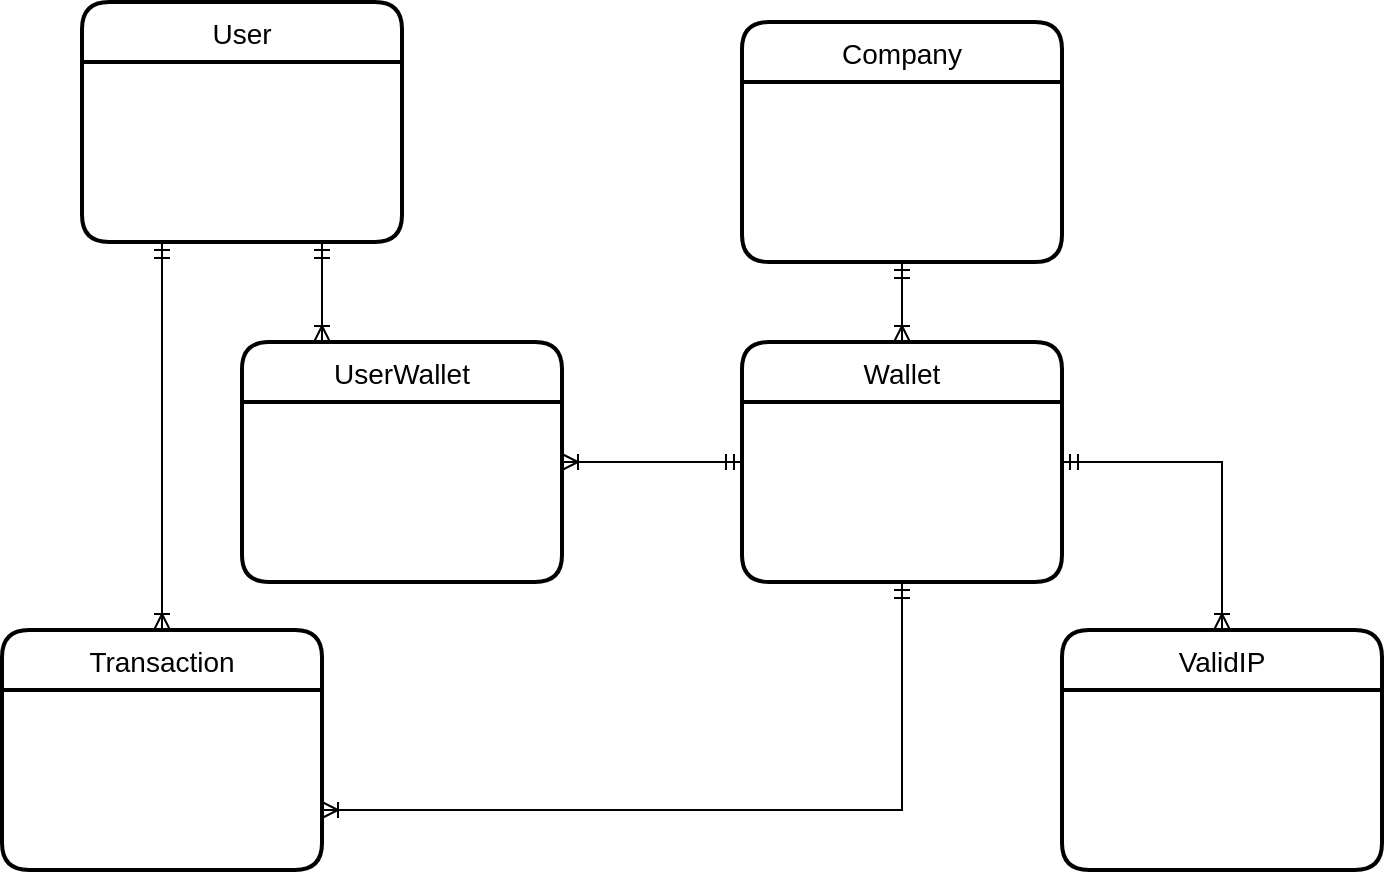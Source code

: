 <mxfile version="20.5.3" type="device"><diagram id="t_FQGmWB_zXW7bSOUXKe" name="Page-1"><mxGraphModel dx="1776" dy="862" grid="1" gridSize="10" guides="1" tooltips="1" connect="1" arrows="1" fold="1" page="1" pageScale="1" pageWidth="1169" pageHeight="827" math="0" shadow="0"><root><mxCell id="0"/><mxCell id="1" parent="0"/><mxCell id="vtHtTVg7YbYKrz3AZ_RN-11" value="User" style="swimlane;childLayout=stackLayout;horizontal=1;startSize=30;horizontalStack=0;rounded=1;fontSize=14;fontStyle=0;strokeWidth=2;resizeParent=0;resizeLast=1;shadow=0;dashed=0;align=center;" parent="1" vertex="1"><mxGeometry x="110" y="40" width="160" height="120" as="geometry"/></mxCell><mxCell id="vtHtTVg7YbYKrz3AZ_RN-14" value="Company" style="swimlane;childLayout=stackLayout;horizontal=1;startSize=30;horizontalStack=0;rounded=1;fontSize=14;fontStyle=0;strokeWidth=2;resizeParent=0;resizeLast=1;shadow=0;dashed=0;align=center;" parent="1" vertex="1"><mxGeometry x="440" y="50" width="160" height="120" as="geometry"/></mxCell><mxCell id="vtHtTVg7YbYKrz3AZ_RN-15" value="Wallet" style="swimlane;childLayout=stackLayout;horizontal=1;startSize=30;horizontalStack=0;rounded=1;fontSize=14;fontStyle=0;strokeWidth=2;resizeParent=0;resizeLast=1;shadow=0;dashed=0;align=center;" parent="1" vertex="1"><mxGeometry x="440" y="210" width="160" height="120" as="geometry"/></mxCell><mxCell id="vtHtTVg7YbYKrz3AZ_RN-16" value="" style="fontSize=12;html=1;endArrow=ERoneToMany;startArrow=ERmandOne;rounded=0;entryX=0.5;entryY=0;entryDx=0;entryDy=0;exitX=0.5;exitY=1;exitDx=0;exitDy=0;" parent="1" source="vtHtTVg7YbYKrz3AZ_RN-14" target="vtHtTVg7YbYKrz3AZ_RN-15" edge="1"><mxGeometry width="100" height="100" relative="1" as="geometry"><mxPoint x="630" y="100" as="sourcePoint"/><mxPoint x="750" y="360" as="targetPoint"/></mxGeometry></mxCell><mxCell id="vtHtTVg7YbYKrz3AZ_RN-17" value="UserWallet" style="swimlane;childLayout=stackLayout;horizontal=1;startSize=30;horizontalStack=0;rounded=1;fontSize=14;fontStyle=0;strokeWidth=2;resizeParent=0;resizeLast=1;shadow=0;dashed=0;align=center;" parent="1" vertex="1"><mxGeometry x="190" y="210" width="160" height="120" as="geometry"/></mxCell><mxCell id="vtHtTVg7YbYKrz3AZ_RN-18" value="" style="edgeStyle=orthogonalEdgeStyle;fontSize=12;html=1;endArrow=ERoneToMany;startArrow=ERmandOne;rounded=0;entryX=1;entryY=0.5;entryDx=0;entryDy=0;exitX=0;exitY=0.5;exitDx=0;exitDy=0;" parent="1" source="vtHtTVg7YbYKrz3AZ_RN-15" target="vtHtTVg7YbYKrz3AZ_RN-17" edge="1"><mxGeometry width="100" height="100" relative="1" as="geometry"><mxPoint x="610" y="290" as="sourcePoint"/><mxPoint x="500" y="190" as="targetPoint"/></mxGeometry></mxCell><mxCell id="vtHtTVg7YbYKrz3AZ_RN-19" value="" style="fontSize=12;html=1;endArrow=ERoneToMany;startArrow=ERmandOne;rounded=0;exitX=0.75;exitY=1;exitDx=0;exitDy=0;entryX=0.25;entryY=0;entryDx=0;entryDy=0;" parent="1" source="vtHtTVg7YbYKrz3AZ_RN-11" target="vtHtTVg7YbYKrz3AZ_RN-17" edge="1"><mxGeometry width="100" height="100" relative="1" as="geometry"><mxPoint x="77" y="100" as="sourcePoint"/><mxPoint x="190" y="360" as="targetPoint"/></mxGeometry></mxCell><mxCell id="vtHtTVg7YbYKrz3AZ_RN-20" value="Transaction" style="swimlane;childLayout=stackLayout;horizontal=1;startSize=30;horizontalStack=0;rounded=1;fontSize=14;fontStyle=0;strokeWidth=2;resizeParent=0;resizeLast=1;shadow=0;dashed=0;align=center;" parent="1" vertex="1"><mxGeometry x="70" y="354" width="160" height="120" as="geometry"/></mxCell><mxCell id="vtHtTVg7YbYKrz3AZ_RN-21" value="" style="edgeStyle=orthogonalEdgeStyle;fontSize=12;html=1;endArrow=ERoneToMany;startArrow=ERmandOne;rounded=0;entryX=1;entryY=0.75;entryDx=0;entryDy=0;exitX=0.5;exitY=1;exitDx=0;exitDy=0;" parent="1" source="vtHtTVg7YbYKrz3AZ_RN-15" target="vtHtTVg7YbYKrz3AZ_RN-20" edge="1"><mxGeometry width="100" height="100" relative="1" as="geometry"><mxPoint x="490" y="470" as="sourcePoint"/><mxPoint x="500" y="360" as="targetPoint"/></mxGeometry></mxCell><mxCell id="vtHtTVg7YbYKrz3AZ_RN-22" value="" style="fontSize=12;html=1;endArrow=ERoneToMany;startArrow=ERmandOne;rounded=0;entryX=0.5;entryY=0;entryDx=0;entryDy=0;exitX=0.25;exitY=1;exitDx=0;exitDy=0;" parent="1" source="vtHtTVg7YbYKrz3AZ_RN-11" target="vtHtTVg7YbYKrz3AZ_RN-20" edge="1"><mxGeometry width="100" height="100" relative="1" as="geometry"><mxPoint x="150" y="160" as="sourcePoint"/><mxPoint x="190" y="529" as="targetPoint"/></mxGeometry></mxCell><mxCell id="ZHoAvXk4h7LtMbwjuxKb-1" value="ValidIP" style="swimlane;childLayout=stackLayout;horizontal=1;startSize=30;horizontalStack=0;rounded=1;fontSize=14;fontStyle=0;strokeWidth=2;resizeParent=0;resizeLast=1;shadow=0;dashed=0;align=center;" vertex="1" parent="1"><mxGeometry x="600" y="354" width="160" height="120" as="geometry"/></mxCell><mxCell id="ZHoAvXk4h7LtMbwjuxKb-2" value="" style="edgeStyle=orthogonalEdgeStyle;fontSize=12;html=1;endArrow=ERoneToMany;startArrow=ERmandOne;rounded=0;entryX=0.5;entryY=0;entryDx=0;entryDy=0;exitX=1;exitY=0.5;exitDx=0;exitDy=0;" edge="1" parent="1" source="vtHtTVg7YbYKrz3AZ_RN-15" target="ZHoAvXk4h7LtMbwjuxKb-1"><mxGeometry width="100" height="100" relative="1" as="geometry"><mxPoint x="440" y="540" as="sourcePoint"/><mxPoint x="150" y="654" as="targetPoint"/></mxGeometry></mxCell></root></mxGraphModel></diagram></mxfile>